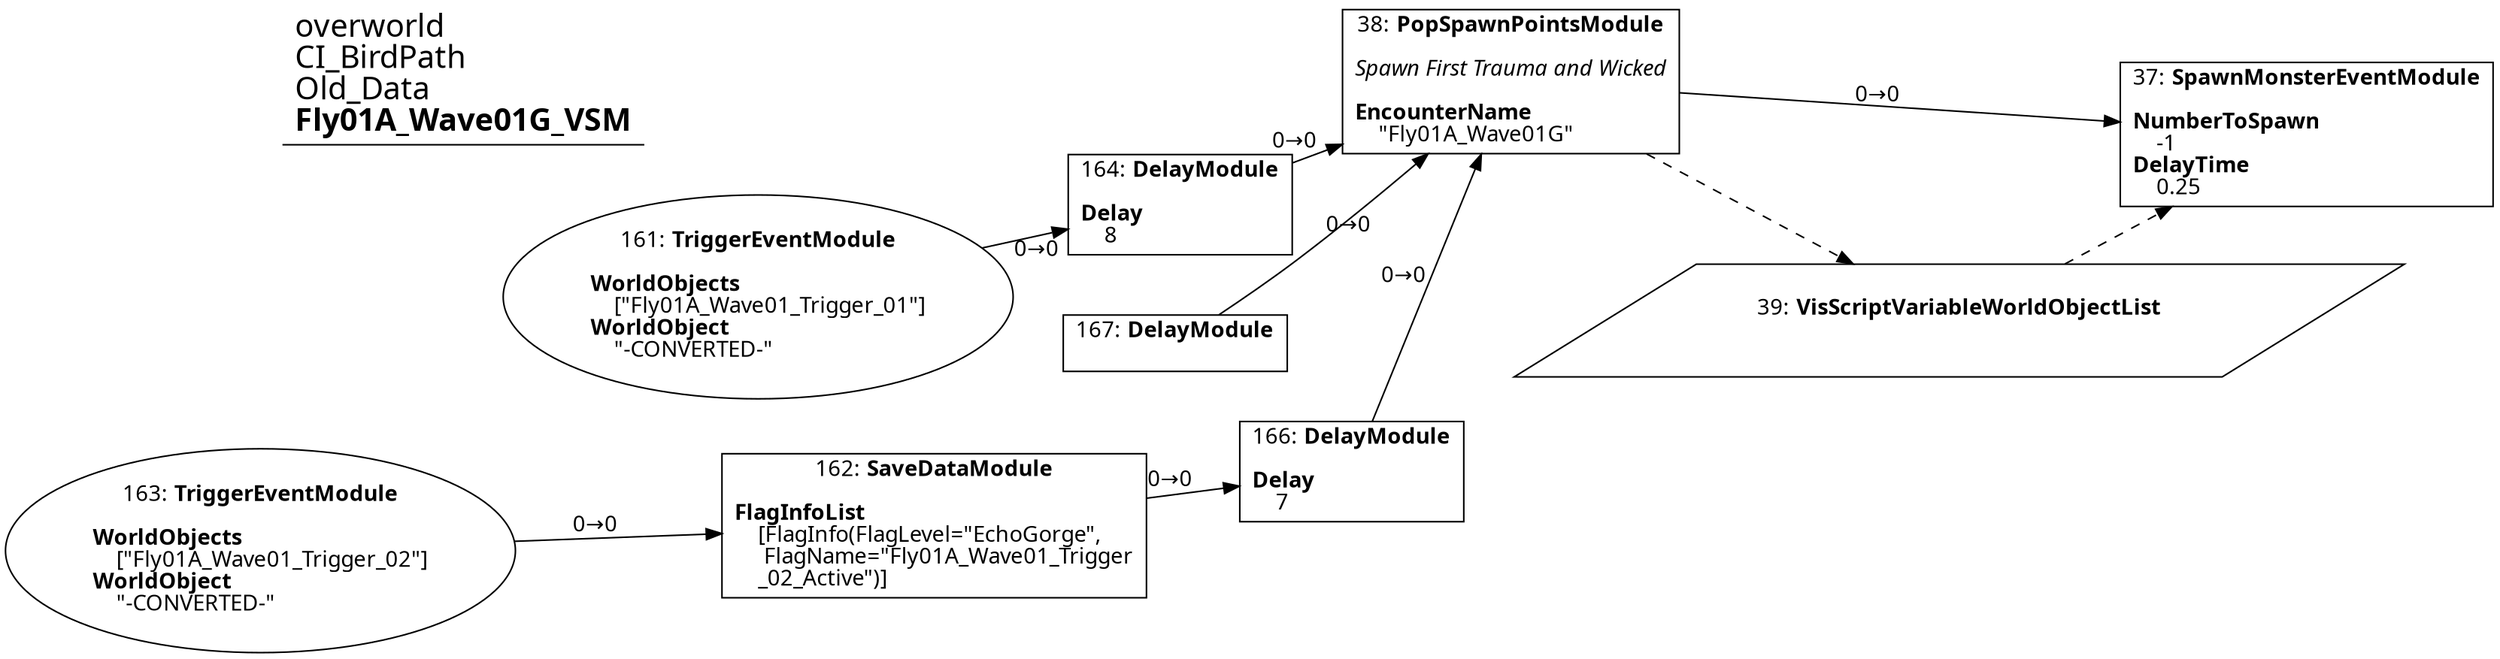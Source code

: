 digraph {
    layout = fdp;
    overlap = prism;
    sep = "+16";
    splines = spline;

    node [ shape = box ];

    graph [ fontname = "Segoe UI" ];
    node [ fontname = "Segoe UI" ];
    edge [ fontname = "Segoe UI" ];

    37 [ label = <37: <b>SpawnMonsterEventModule</b><br/><br/><b>NumberToSpawn</b><br align="left"/>    -1<br align="left"/><b>DelayTime</b><br align="left"/>    0.25<br align="left"/>> ];
    37 [ pos = "0.65800005,-2.641!" ];
    39 -> 37 [ style = dashed ];

    38 [ label = <38: <b>PopSpawnPointsModule</b><br/><br/><i>Spawn First Trauma and Wicked<br align="left"/></i><br align="left"/><b>EncounterName</b><br align="left"/>    &quot;Fly01A_Wave01G&quot;<br align="left"/>> ];
    38 [ pos = "0.21700001,-2.641!" ];
    38 -> 37 [ label = "0→0" ];
    38 -> 39 [ style = dashed ];

    39 [ label = <39: <b>VisScriptVariableWorldObjectList</b><br/><br/>> ];
    39 [ shape = parallelogram ]
    39 [ pos = "0.45700002,-2.7380002!" ];

    161 [ label = <161: <b>TriggerEventModule</b><br/><br/><b>WorldObjects</b><br align="left"/>    [&quot;Fly01A_Wave01_Trigger_01&quot;]<br align="left"/><b>WorldObject</b><br align="left"/>    &quot;-CONVERTED-&quot;<br align="left"/>> ];
    161 [ shape = oval ]
    161 [ pos = "-0.40600002,-2.641!" ];
    161 -> 164 [ label = "0→0" ];

    162 [ label = <162: <b>SaveDataModule</b><br/><br/><b>FlagInfoList</b><br align="left"/>    [FlagInfo(FlagLevel=&quot;EchoGorge&quot;,<br align="left"/>     FlagName=&quot;Fly01A_Wave01_Trigger<br align="left"/>    _02_Active&quot;)]<br align="left"/>> ];
    162 [ pos = "-0.155,-2.8360002!" ];
    162 -> 166 [ label = "0→0" ];

    163 [ label = <163: <b>TriggerEventModule</b><br/><br/><b>WorldObjects</b><br align="left"/>    [&quot;Fly01A_Wave01_Trigger_02&quot;]<br align="left"/><b>WorldObject</b><br align="left"/>    &quot;-CONVERTED-&quot;<br align="left"/>> ];
    163 [ shape = oval ]
    163 [ pos = "-0.40300003,-2.8360002!" ];
    163 -> 162 [ label = "0→0" ];

    164 [ label = <164: <b>DelayModule</b><br/><br/><b>Delay</b><br align="left"/>    8<br align="left"/>> ];
    164 [ pos = "-0.13900001,-2.641!" ];
    164 -> 38 [ label = "0→0" ];

    166 [ label = <166: <b>DelayModule</b><br/><br/><b>Delay</b><br align="left"/>    7<br align="left"/>> ];
    166 [ pos = "0.058000002,-2.8360002!" ];
    166 -> 38 [ label = "0→0" ];

    167 [ label = <167: <b>DelayModule</b><br/><br/>> ];
    167 [ pos = "0.058000002,-2.8360002!" ];
    167 -> 38 [ label = "0→0" ];

    title [ pos = "-0.407,-2.64!" ];
    title [ shape = underline ];
    title [ label = <<font point-size="20">overworld<br align="left"/>CI_BirdPath<br align="left"/>Old_Data<br align="left"/><b>Fly01A_Wave01G_VSM</b><br align="left"/></font>> ];
}
